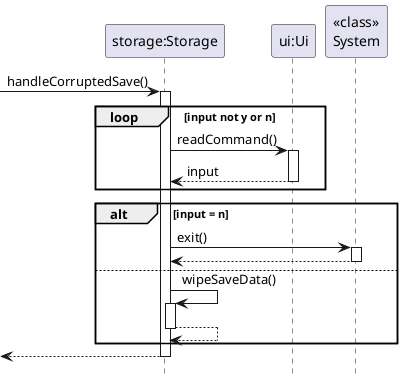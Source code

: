 @startuml
'https://plantuml.com/sequence-diagram

hide footbox
participant Storage as "storage:Storage"
participant UI as "ui:Ui"
participant System as "<<class>>\nSystem"

[-> Storage ++:handleCorruptedSave()
loop input not y or n
    Storage -> UI ++:readCommand()
    UI --> Storage --: input
end
    alt input = n
        Storage -> System ++: exit()
        return
    else
        Storage -> Storage ++: wipeSaveData()
        return
end
return

@enduml